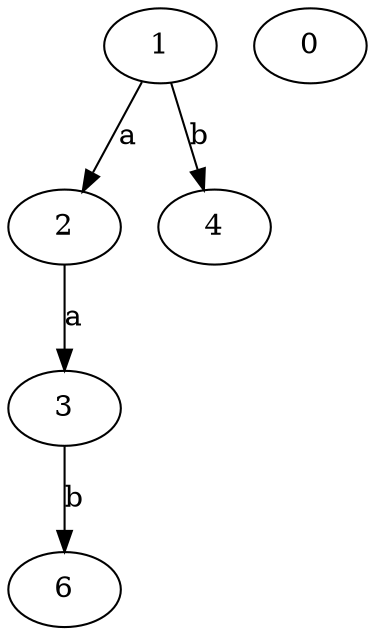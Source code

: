 strict digraph  {
2;
0;
3;
4;
6;
1;
2 -> 3  [label=a];
3 -> 6  [label=b];
1 -> 2  [label=a];
1 -> 4  [label=b];
}
